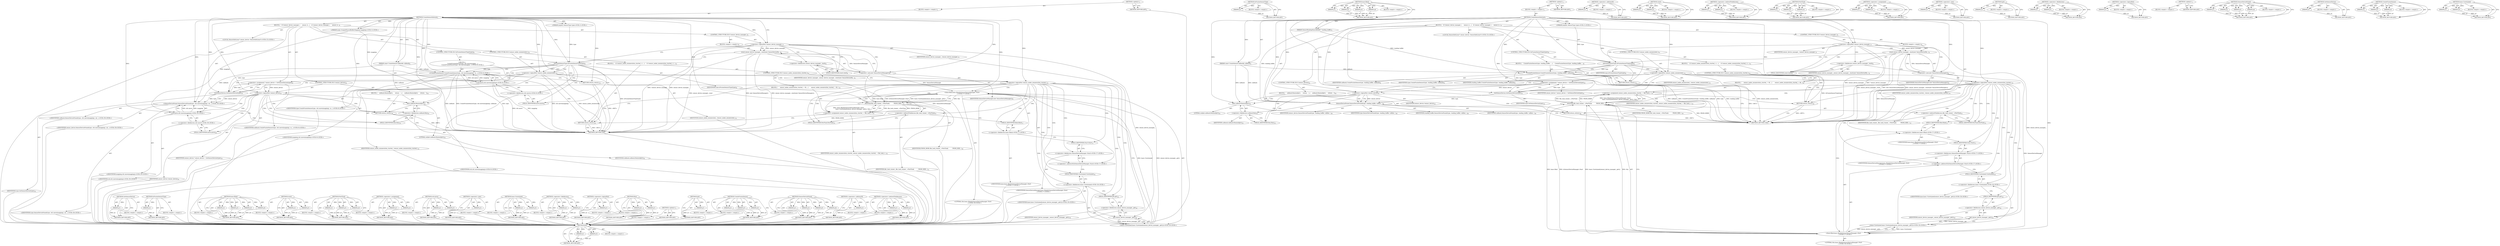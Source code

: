 digraph "base.Unretained" {
vulnerable_191 [label=<(METHOD,GetSensorDevice)>];
vulnerable_192 [label=<(PARAM,p1)>];
vulnerable_193 [label=<(BLOCK,&lt;empty&gt;,&lt;empty&gt;)>];
vulnerable_194 [label=<(METHOD_RETURN,ANY)>];
vulnerable_140 [label=<(METHOD,IsFusionSensorType)>];
vulnerable_141 [label=<(PARAM,p1)>];
vulnerable_142 [label=<(BLOCK,&lt;empty&gt;,&lt;empty&gt;)>];
vulnerable_143 [label=<(METHOD_RETURN,ANY)>];
vulnerable_166 [label=<(METHOD,&lt;operator&gt;.indirectFieldAccess)>];
vulnerable_167 [label=<(PARAM,p1)>];
vulnerable_168 [label=<(PARAM,p2)>];
vulnerable_169 [label=<(BLOCK,&lt;empty&gt;,&lt;empty&gt;)>];
vulnerable_170 [label=<(METHOD_RETURN,ANY)>];
vulnerable_6 [label=<(METHOD,&lt;global&gt;)<SUB>1</SUB>>];
vulnerable_7 [label=<(BLOCK,&lt;empty&gt;,&lt;empty&gt;)<SUB>1</SUB>>];
vulnerable_8 [label=<(METHOD,CreateSensorInternal)<SUB>1</SUB>>];
vulnerable_9 [label="<(PARAM,mojom::SensorType type)<SUB>2</SUB>>"];
vulnerable_10 [label="<(PARAM,mojo::ScopedSharedBufferMapping mapping)<SUB>3</SUB>>"];
vulnerable_11 [label=<(PARAM,const CreateSensorCallback&amp; callback)<SUB>4</SUB>>];
vulnerable_12 [label=<(BLOCK,{
   if (!sensor_device_manager_)
     sensor_d...,{
   if (!sensor_device_manager_)
     sensor_d...)<SUB>4</SUB>>];
vulnerable_13 [label=<(CONTROL_STRUCTURE,IF,if (!sensor_device_manager_))<SUB>5</SUB>>];
vulnerable_14 [label=<(&lt;operator&gt;.logicalNot,!sensor_device_manager_)<SUB>5</SUB>>];
vulnerable_15 [label=<(IDENTIFIER,sensor_device_manager_,!sensor_device_manager_)<SUB>5</SUB>>];
vulnerable_16 [label=<(BLOCK,&lt;empty&gt;,&lt;empty&gt;)<SUB>6</SUB>>];
vulnerable_17 [label=<(reset,sensor_device_manager_.reset(new SensorDeviceMa...)<SUB>6</SUB>>];
vulnerable_18 [label=<(&lt;operator&gt;.fieldAccess,sensor_device_manager_.reset)<SUB>6</SUB>>];
vulnerable_19 [label=<(IDENTIFIER,sensor_device_manager_,sensor_device_manager_.reset(new SensorDeviceMa...)<SUB>6</SUB>>];
vulnerable_20 [label=<(FIELD_IDENTIFIER,reset,reset)<SUB>6</SUB>>];
vulnerable_21 [label=<(&lt;operator&gt;.new,new SensorDeviceManager())<SUB>6</SUB>>];
vulnerable_22 [label=<(IDENTIFIER,SensorDeviceManager,new SensorDeviceManager())<SUB>6</SUB>>];
vulnerable_23 [label=<(CONTROL_STRUCTURE,IF,if (IsFusionSensorType(type)))<SUB>8</SUB>>];
vulnerable_24 [label=<(IsFusionSensorType,IsFusionSensorType(type))<SUB>8</SUB>>];
vulnerable_25 [label=<(IDENTIFIER,type,IsFusionSensorType(type))<SUB>8</SUB>>];
vulnerable_26 [label="<(BLOCK,{
    CreateFusionSensor(type, std::move(mappin...,{
    CreateFusionSensor(type, std::move(mappin...)<SUB>8</SUB>>"];
vulnerable_27 [label="<(CreateFusionSensor,CreateFusionSensor(type, std::move(mapping), ca...)<SUB>9</SUB>>"];
vulnerable_28 [label="<(IDENTIFIER,type,CreateFusionSensor(type, std::move(mapping), ca...)<SUB>9</SUB>>"];
vulnerable_29 [label="<(std.move,std::move(mapping))<SUB>9</SUB>>"];
vulnerable_30 [label="<(&lt;operator&gt;.fieldAccess,std::move)<SUB>9</SUB>>"];
vulnerable_31 [label="<(IDENTIFIER,std,std::move(mapping))<SUB>9</SUB>>"];
vulnerable_32 [label=<(FIELD_IDENTIFIER,move,move)<SUB>9</SUB>>];
vulnerable_33 [label="<(IDENTIFIER,mapping,std::move(mapping))<SUB>9</SUB>>"];
vulnerable_34 [label="<(IDENTIFIER,callback,CreateFusionSensor(type, std::move(mapping), ca...)<SUB>9</SUB>>"];
vulnerable_35 [label=<(RETURN,return;,return;)<SUB>10</SUB>>];
vulnerable_36 [label=<(CONTROL_STRUCTURE,IF,if (!sensor_nodes_enumerated_))<SUB>13</SUB>>];
vulnerable_37 [label=<(&lt;operator&gt;.logicalNot,!sensor_nodes_enumerated_)<SUB>13</SUB>>];
vulnerable_38 [label=<(IDENTIFIER,sensor_nodes_enumerated_,!sensor_nodes_enumerated_)<SUB>13</SUB>>];
vulnerable_39 [label=<(BLOCK,{
    if (!sensor_nodes_enumeration_started_) {...,{
    if (!sensor_nodes_enumeration_started_) {...)<SUB>13</SUB>>];
vulnerable_40 [label=<(CONTROL_STRUCTURE,IF,if (!sensor_nodes_enumeration_started_))<SUB>14</SUB>>];
vulnerable_41 [label=<(&lt;operator&gt;.logicalNot,!sensor_nodes_enumeration_started_)<SUB>14</SUB>>];
vulnerable_42 [label=<(IDENTIFIER,sensor_nodes_enumeration_started_,!sensor_nodes_enumeration_started_)<SUB>14</SUB>>];
vulnerable_43 [label=<(BLOCK,{
      sensor_nodes_enumeration_started_ = fil...,{
      sensor_nodes_enumeration_started_ = fil...)<SUB>14</SUB>>];
vulnerable_44 [label=<(&lt;operator&gt;.assignment,sensor_nodes_enumeration_started_ = file_task_r...)<SUB>15</SUB>>];
vulnerable_45 [label=<(IDENTIFIER,sensor_nodes_enumeration_started_,sensor_nodes_enumeration_started_ = file_task_r...)<SUB>15</SUB>>];
vulnerable_46 [label=<(PostTask,file_task_runner_-&gt;PostTask(
          FROM_HER...)<SUB>15</SUB>>];
vulnerable_47 [label=<(&lt;operator&gt;.indirectFieldAccess,file_task_runner_-&gt;PostTask)<SUB>15</SUB>>];
vulnerable_48 [label=<(IDENTIFIER,file_task_runner_,file_task_runner_-&gt;PostTask(
          FROM_HER...)<SUB>15</SUB>>];
vulnerable_49 [label=<(FIELD_IDENTIFIER,PostTask,PostTask)<SUB>15</SUB>>];
vulnerable_50 [label=<(IDENTIFIER,FROM_HERE,file_task_runner_-&gt;PostTask(
          FROM_HER...)<SUB>16</SUB>>];
vulnerable_51 [label="<(base.Bind,base::Bind(&amp;SensorDeviceManager::Start,
       ...)<SUB>17</SUB>>"];
vulnerable_52 [label="<(&lt;operator&gt;.fieldAccess,base::Bind)<SUB>17</SUB>>"];
vulnerable_53 [label="<(IDENTIFIER,base,base::Bind(&amp;SensorDeviceManager::Start,
       ...)<SUB>17</SUB>>"];
vulnerable_54 [label=<(FIELD_IDENTIFIER,Bind,Bind)<SUB>17</SUB>>];
vulnerable_55 [label="<(&lt;operator&gt;.addressOf,&amp;SensorDeviceManager::Start)<SUB>17</SUB>>"];
vulnerable_56 [label="<(&lt;operator&gt;.fieldAccess,SensorDeviceManager::Start)<SUB>17</SUB>>"];
vulnerable_57 [label="<(IDENTIFIER,SensorDeviceManager,base::Bind(&amp;SensorDeviceManager::Start,
       ...)<SUB>17</SUB>>"];
vulnerable_58 [label=<(FIELD_IDENTIFIER,Start,Start)<SUB>17</SUB>>];
vulnerable_59 [label="<(base.Unretained,base::Unretained(sensor_device_manager_.get()))<SUB>18</SUB>>"];
vulnerable_60 [label="<(&lt;operator&gt;.fieldAccess,base::Unretained)<SUB>18</SUB>>"];
vulnerable_61 [label="<(IDENTIFIER,base,base::Unretained(sensor_device_manager_.get()))<SUB>18</SUB>>"];
vulnerable_62 [label=<(FIELD_IDENTIFIER,Unretained,Unretained)<SUB>18</SUB>>];
vulnerable_63 [label=<(get,sensor_device_manager_.get())<SUB>18</SUB>>];
vulnerable_64 [label=<(&lt;operator&gt;.fieldAccess,sensor_device_manager_.get)<SUB>18</SUB>>];
vulnerable_65 [label=<(IDENTIFIER,sensor_device_manager_,sensor_device_manager_.get())<SUB>18</SUB>>];
vulnerable_66 [label=<(FIELD_IDENTIFIER,get,get)<SUB>18</SUB>>];
vulnerable_67 [label="<(LITERAL,this,base::Bind(&amp;SensorDeviceManager::Start,
       ...)<SUB>18</SUB>>"];
vulnerable_68 [label=<(RETURN,return;,return;)<SUB>20</SUB>>];
vulnerable_69 [label="<(LOCAL,SensorInfoLinux* sensor_device: SensorInfoLinux*)<SUB>23</SUB>>"];
vulnerable_70 [label=<(&lt;operator&gt;.assignment,* sensor_device = GetSensorDevice(type))<SUB>23</SUB>>];
vulnerable_71 [label=<(IDENTIFIER,sensor_device,* sensor_device = GetSensorDevice(type))<SUB>23</SUB>>];
vulnerable_72 [label=<(GetSensorDevice,GetSensorDevice(type))<SUB>23</SUB>>];
vulnerable_73 [label=<(IDENTIFIER,type,GetSensorDevice(type))<SUB>23</SUB>>];
vulnerable_74 [label=<(CONTROL_STRUCTURE,IF,if (!sensor_device))<SUB>24</SUB>>];
vulnerable_75 [label=<(&lt;operator&gt;.logicalNot,!sensor_device)<SUB>24</SUB>>];
vulnerable_76 [label=<(IDENTIFIER,sensor_device,!sensor_device)<SUB>24</SUB>>];
vulnerable_77 [label=<(BLOCK,{
    callback.Run(nullptr);
     return;
   },{
    callback.Run(nullptr);
     return;
   })<SUB>24</SUB>>];
vulnerable_78 [label=<(Run,callback.Run(nullptr))<SUB>25</SUB>>];
vulnerable_79 [label=<(&lt;operator&gt;.fieldAccess,callback.Run)<SUB>25</SUB>>];
vulnerable_80 [label=<(IDENTIFIER,callback,callback.Run(nullptr))<SUB>25</SUB>>];
vulnerable_81 [label=<(FIELD_IDENTIFIER,Run,Run)<SUB>25</SUB>>];
vulnerable_82 [label=<(LITERAL,nullptr,callback.Run(nullptr))<SUB>25</SUB>>];
vulnerable_83 [label=<(RETURN,return;,return;)<SUB>26</SUB>>];
vulnerable_84 [label="<(SensorDeviceFound,SensorDeviceFound(type, std::move(mapping), cal...)<SUB>29</SUB>>"];
vulnerable_85 [label="<(IDENTIFIER,type,SensorDeviceFound(type, std::move(mapping), cal...)<SUB>29</SUB>>"];
vulnerable_86 [label="<(std.move,std::move(mapping))<SUB>29</SUB>>"];
vulnerable_87 [label="<(&lt;operator&gt;.fieldAccess,std::move)<SUB>29</SUB>>"];
vulnerable_88 [label="<(IDENTIFIER,std,std::move(mapping))<SUB>29</SUB>>"];
vulnerable_89 [label=<(FIELD_IDENTIFIER,move,move)<SUB>29</SUB>>];
vulnerable_90 [label="<(IDENTIFIER,mapping,std::move(mapping))<SUB>29</SUB>>"];
vulnerable_91 [label="<(IDENTIFIER,callback,SensorDeviceFound(type, std::move(mapping), cal...)<SUB>29</SUB>>"];
vulnerable_92 [label="<(IDENTIFIER,sensor_device,SensorDeviceFound(type, std::move(mapping), cal...)<SUB>29</SUB>>"];
vulnerable_93 [label=<(METHOD_RETURN,void)<SUB>1</SUB>>];
vulnerable_95 [label=<(METHOD_RETURN,ANY)<SUB>1</SUB>>];
vulnerable_171 [label=<(METHOD,base.Bind)>];
vulnerable_172 [label=<(PARAM,p1)>];
vulnerable_173 [label=<(PARAM,p2)>];
vulnerable_174 [label=<(PARAM,p3)>];
vulnerable_175 [label=<(PARAM,p4)>];
vulnerable_176 [label=<(BLOCK,&lt;empty&gt;,&lt;empty&gt;)>];
vulnerable_177 [label=<(METHOD_RETURN,ANY)>];
vulnerable_126 [label=<(METHOD,reset)>];
vulnerable_127 [label=<(PARAM,p1)>];
vulnerable_128 [label=<(PARAM,p2)>];
vulnerable_129 [label=<(BLOCK,&lt;empty&gt;,&lt;empty&gt;)>];
vulnerable_130 [label=<(METHOD_RETURN,ANY)>];
vulnerable_160 [label=<(METHOD,PostTask)>];
vulnerable_161 [label=<(PARAM,p1)>];
vulnerable_162 [label=<(PARAM,p2)>];
vulnerable_163 [label=<(PARAM,p3)>];
vulnerable_164 [label=<(BLOCK,&lt;empty&gt;,&lt;empty&gt;)>];
vulnerable_165 [label=<(METHOD_RETURN,ANY)>];
vulnerable_155 [label=<(METHOD,&lt;operator&gt;.assignment)>];
vulnerable_156 [label=<(PARAM,p1)>];
vulnerable_157 [label=<(PARAM,p2)>];
vulnerable_158 [label=<(BLOCK,&lt;empty&gt;,&lt;empty&gt;)>];
vulnerable_159 [label=<(METHOD_RETURN,ANY)>];
vulnerable_150 [label=<(METHOD,std.move)>];
vulnerable_151 [label=<(PARAM,p1)>];
vulnerable_152 [label=<(PARAM,p2)>];
vulnerable_153 [label=<(BLOCK,&lt;empty&gt;,&lt;empty&gt;)>];
vulnerable_154 [label=<(METHOD_RETURN,ANY)>];
vulnerable_136 [label=<(METHOD,&lt;operator&gt;.new)>];
vulnerable_137 [label=<(PARAM,p1)>];
vulnerable_138 [label=<(BLOCK,&lt;empty&gt;,&lt;empty&gt;)>];
vulnerable_139 [label=<(METHOD_RETURN,ANY)>];
vulnerable_182 [label=<(METHOD,base.Unretained)>];
vulnerable_183 [label=<(PARAM,p1)>];
vulnerable_184 [label=<(PARAM,p2)>];
vulnerable_185 [label=<(BLOCK,&lt;empty&gt;,&lt;empty&gt;)>];
vulnerable_186 [label=<(METHOD_RETURN,ANY)>];
vulnerable_131 [label=<(METHOD,&lt;operator&gt;.fieldAccess)>];
vulnerable_132 [label=<(PARAM,p1)>];
vulnerable_133 [label=<(PARAM,p2)>];
vulnerable_134 [label=<(BLOCK,&lt;empty&gt;,&lt;empty&gt;)>];
vulnerable_135 [label=<(METHOD_RETURN,ANY)>];
vulnerable_122 [label=<(METHOD,&lt;operator&gt;.logicalNot)>];
vulnerable_123 [label=<(PARAM,p1)>];
vulnerable_124 [label=<(BLOCK,&lt;empty&gt;,&lt;empty&gt;)>];
vulnerable_125 [label=<(METHOD_RETURN,ANY)>];
vulnerable_116 [label=<(METHOD,&lt;global&gt;)<SUB>1</SUB>>];
vulnerable_117 [label=<(BLOCK,&lt;empty&gt;,&lt;empty&gt;)>];
vulnerable_118 [label=<(METHOD_RETURN,ANY)>];
vulnerable_195 [label=<(METHOD,Run)>];
vulnerable_196 [label=<(PARAM,p1)>];
vulnerable_197 [label=<(PARAM,p2)>];
vulnerable_198 [label=<(BLOCK,&lt;empty&gt;,&lt;empty&gt;)>];
vulnerable_199 [label=<(METHOD_RETURN,ANY)>];
vulnerable_187 [label=<(METHOD,get)>];
vulnerable_188 [label=<(PARAM,p1)>];
vulnerable_189 [label=<(BLOCK,&lt;empty&gt;,&lt;empty&gt;)>];
vulnerable_190 [label=<(METHOD_RETURN,ANY)>];
vulnerable_144 [label=<(METHOD,CreateFusionSensor)>];
vulnerable_145 [label=<(PARAM,p1)>];
vulnerable_146 [label=<(PARAM,p2)>];
vulnerable_147 [label=<(PARAM,p3)>];
vulnerable_148 [label=<(BLOCK,&lt;empty&gt;,&lt;empty&gt;)>];
vulnerable_149 [label=<(METHOD_RETURN,ANY)>];
vulnerable_200 [label=<(METHOD,SensorDeviceFound)>];
vulnerable_201 [label=<(PARAM,p1)>];
vulnerable_202 [label=<(PARAM,p2)>];
vulnerable_203 [label=<(PARAM,p3)>];
vulnerable_204 [label=<(PARAM,p4)>];
vulnerable_205 [label=<(BLOCK,&lt;empty&gt;,&lt;empty&gt;)>];
vulnerable_206 [label=<(METHOD_RETURN,ANY)>];
vulnerable_178 [label=<(METHOD,&lt;operator&gt;.addressOf)>];
vulnerable_179 [label=<(PARAM,p1)>];
vulnerable_180 [label=<(BLOCK,&lt;empty&gt;,&lt;empty&gt;)>];
vulnerable_181 [label=<(METHOD_RETURN,ANY)>];
fixed_182 [label=<(METHOD,Run)>];
fixed_183 [label=<(PARAM,p1)>];
fixed_184 [label=<(PARAM,p2)>];
fixed_185 [label=<(BLOCK,&lt;empty&gt;,&lt;empty&gt;)>];
fixed_186 [label=<(METHOD_RETURN,ANY)>];
fixed_132 [label=<(METHOD,IsFusionSensorType)>];
fixed_133 [label=<(PARAM,p1)>];
fixed_134 [label=<(BLOCK,&lt;empty&gt;,&lt;empty&gt;)>];
fixed_135 [label=<(METHOD_RETURN,ANY)>];
fixed_158 [label=<(METHOD,base.Bind)>];
fixed_159 [label=<(PARAM,p1)>];
fixed_160 [label=<(PARAM,p2)>];
fixed_161 [label=<(PARAM,p3)>];
fixed_162 [label=<(PARAM,p4)>];
fixed_163 [label=<(BLOCK,&lt;empty&gt;,&lt;empty&gt;)>];
fixed_164 [label=<(METHOD_RETURN,ANY)>];
fixed_6 [label=<(METHOD,&lt;global&gt;)<SUB>1</SUB>>];
fixed_7 [label=<(BLOCK,&lt;empty&gt;,&lt;empty&gt;)<SUB>1</SUB>>];
fixed_8 [label=<(METHOD,CreateSensorInternal)<SUB>1</SUB>>];
fixed_9 [label="<(PARAM,mojom::SensorType type)<SUB>2</SUB>>"];
fixed_10 [label=<(PARAM,SensorReadingSharedBuffer* reading_buffer)<SUB>3</SUB>>];
fixed_11 [label=<(PARAM,const CreateSensorCallback&amp; callback)<SUB>4</SUB>>];
fixed_12 [label=<(BLOCK,{
   if (!sensor_device_manager_)
     sensor_d...,{
   if (!sensor_device_manager_)
     sensor_d...)<SUB>4</SUB>>];
fixed_13 [label=<(CONTROL_STRUCTURE,IF,if (!sensor_device_manager_))<SUB>5</SUB>>];
fixed_14 [label=<(&lt;operator&gt;.logicalNot,!sensor_device_manager_)<SUB>5</SUB>>];
fixed_15 [label=<(IDENTIFIER,sensor_device_manager_,!sensor_device_manager_)<SUB>5</SUB>>];
fixed_16 [label=<(BLOCK,&lt;empty&gt;,&lt;empty&gt;)<SUB>6</SUB>>];
fixed_17 [label=<(reset,sensor_device_manager_.reset(new SensorDeviceMa...)<SUB>6</SUB>>];
fixed_18 [label=<(&lt;operator&gt;.fieldAccess,sensor_device_manager_.reset)<SUB>6</SUB>>];
fixed_19 [label=<(IDENTIFIER,sensor_device_manager_,sensor_device_manager_.reset(new SensorDeviceMa...)<SUB>6</SUB>>];
fixed_20 [label=<(FIELD_IDENTIFIER,reset,reset)<SUB>6</SUB>>];
fixed_21 [label=<(&lt;operator&gt;.new,new SensorDeviceManager())<SUB>6</SUB>>];
fixed_22 [label=<(IDENTIFIER,SensorDeviceManager,new SensorDeviceManager())<SUB>6</SUB>>];
fixed_23 [label=<(CONTROL_STRUCTURE,IF,if (IsFusionSensorType(type)))<SUB>8</SUB>>];
fixed_24 [label=<(IsFusionSensorType,IsFusionSensorType(type))<SUB>8</SUB>>];
fixed_25 [label=<(IDENTIFIER,type,IsFusionSensorType(type))<SUB>8</SUB>>];
fixed_26 [label=<(BLOCK,{
    CreateFusionSensor(type, reading_buffer, ...,{
    CreateFusionSensor(type, reading_buffer, ...)<SUB>8</SUB>>];
fixed_27 [label=<(CreateFusionSensor,CreateFusionSensor(type, reading_buffer, callback))<SUB>9</SUB>>];
fixed_28 [label=<(IDENTIFIER,type,CreateFusionSensor(type, reading_buffer, callback))<SUB>9</SUB>>];
fixed_29 [label=<(IDENTIFIER,reading_buffer,CreateFusionSensor(type, reading_buffer, callback))<SUB>9</SUB>>];
fixed_30 [label=<(IDENTIFIER,callback,CreateFusionSensor(type, reading_buffer, callback))<SUB>9</SUB>>];
fixed_31 [label=<(RETURN,return;,return;)<SUB>10</SUB>>];
fixed_32 [label=<(CONTROL_STRUCTURE,IF,if (!sensor_nodes_enumerated_))<SUB>13</SUB>>];
fixed_33 [label=<(&lt;operator&gt;.logicalNot,!sensor_nodes_enumerated_)<SUB>13</SUB>>];
fixed_34 [label=<(IDENTIFIER,sensor_nodes_enumerated_,!sensor_nodes_enumerated_)<SUB>13</SUB>>];
fixed_35 [label=<(BLOCK,{
    if (!sensor_nodes_enumeration_started_) {...,{
    if (!sensor_nodes_enumeration_started_) {...)<SUB>13</SUB>>];
fixed_36 [label=<(CONTROL_STRUCTURE,IF,if (!sensor_nodes_enumeration_started_))<SUB>14</SUB>>];
fixed_37 [label=<(&lt;operator&gt;.logicalNot,!sensor_nodes_enumeration_started_)<SUB>14</SUB>>];
fixed_38 [label=<(IDENTIFIER,sensor_nodes_enumeration_started_,!sensor_nodes_enumeration_started_)<SUB>14</SUB>>];
fixed_39 [label=<(BLOCK,{
      sensor_nodes_enumeration_started_ = fil...,{
      sensor_nodes_enumeration_started_ = fil...)<SUB>14</SUB>>];
fixed_40 [label=<(&lt;operator&gt;.assignment,sensor_nodes_enumeration_started_ = file_task_r...)<SUB>15</SUB>>];
fixed_41 [label=<(IDENTIFIER,sensor_nodes_enumeration_started_,sensor_nodes_enumeration_started_ = file_task_r...)<SUB>15</SUB>>];
fixed_42 [label=<(PostTask,file_task_runner_-&gt;PostTask(
          FROM_HER...)<SUB>15</SUB>>];
fixed_43 [label=<(&lt;operator&gt;.indirectFieldAccess,file_task_runner_-&gt;PostTask)<SUB>15</SUB>>];
fixed_44 [label=<(IDENTIFIER,file_task_runner_,file_task_runner_-&gt;PostTask(
          FROM_HER...)<SUB>15</SUB>>];
fixed_45 [label=<(FIELD_IDENTIFIER,PostTask,PostTask)<SUB>15</SUB>>];
fixed_46 [label=<(IDENTIFIER,FROM_HERE,file_task_runner_-&gt;PostTask(
          FROM_HER...)<SUB>16</SUB>>];
fixed_47 [label="<(base.Bind,base::Bind(&amp;SensorDeviceManager::Start,
       ...)<SUB>17</SUB>>"];
fixed_48 [label="<(&lt;operator&gt;.fieldAccess,base::Bind)<SUB>17</SUB>>"];
fixed_49 [label="<(IDENTIFIER,base,base::Bind(&amp;SensorDeviceManager::Start,
       ...)<SUB>17</SUB>>"];
fixed_50 [label=<(FIELD_IDENTIFIER,Bind,Bind)<SUB>17</SUB>>];
fixed_51 [label="<(&lt;operator&gt;.addressOf,&amp;SensorDeviceManager::Start)<SUB>17</SUB>>"];
fixed_52 [label="<(&lt;operator&gt;.fieldAccess,SensorDeviceManager::Start)<SUB>17</SUB>>"];
fixed_53 [label="<(IDENTIFIER,SensorDeviceManager,base::Bind(&amp;SensorDeviceManager::Start,
       ...)<SUB>17</SUB>>"];
fixed_54 [label=<(FIELD_IDENTIFIER,Start,Start)<SUB>17</SUB>>];
fixed_55 [label="<(base.Unretained,base::Unretained(sensor_device_manager_.get()))<SUB>18</SUB>>"];
fixed_56 [label="<(&lt;operator&gt;.fieldAccess,base::Unretained)<SUB>18</SUB>>"];
fixed_57 [label="<(IDENTIFIER,base,base::Unretained(sensor_device_manager_.get()))<SUB>18</SUB>>"];
fixed_58 [label=<(FIELD_IDENTIFIER,Unretained,Unretained)<SUB>18</SUB>>];
fixed_59 [label=<(get,sensor_device_manager_.get())<SUB>18</SUB>>];
fixed_60 [label=<(&lt;operator&gt;.fieldAccess,sensor_device_manager_.get)<SUB>18</SUB>>];
fixed_61 [label=<(IDENTIFIER,sensor_device_manager_,sensor_device_manager_.get())<SUB>18</SUB>>];
fixed_62 [label=<(FIELD_IDENTIFIER,get,get)<SUB>18</SUB>>];
fixed_63 [label="<(LITERAL,this,base::Bind(&amp;SensorDeviceManager::Start,
       ...)<SUB>18</SUB>>"];
fixed_64 [label=<(RETURN,return;,return;)<SUB>20</SUB>>];
fixed_65 [label="<(LOCAL,SensorInfoLinux* sensor_device: SensorInfoLinux*)<SUB>23</SUB>>"];
fixed_66 [label=<(&lt;operator&gt;.assignment,* sensor_device = GetSensorDevice(type))<SUB>23</SUB>>];
fixed_67 [label=<(IDENTIFIER,sensor_device,* sensor_device = GetSensorDevice(type))<SUB>23</SUB>>];
fixed_68 [label=<(GetSensorDevice,GetSensorDevice(type))<SUB>23</SUB>>];
fixed_69 [label=<(IDENTIFIER,type,GetSensorDevice(type))<SUB>23</SUB>>];
fixed_70 [label=<(CONTROL_STRUCTURE,IF,if (!sensor_device))<SUB>24</SUB>>];
fixed_71 [label=<(&lt;operator&gt;.logicalNot,!sensor_device)<SUB>24</SUB>>];
fixed_72 [label=<(IDENTIFIER,sensor_device,!sensor_device)<SUB>24</SUB>>];
fixed_73 [label=<(BLOCK,{
    callback.Run(nullptr);
     return;
   },{
    callback.Run(nullptr);
     return;
   })<SUB>24</SUB>>];
fixed_74 [label=<(Run,callback.Run(nullptr))<SUB>25</SUB>>];
fixed_75 [label=<(&lt;operator&gt;.fieldAccess,callback.Run)<SUB>25</SUB>>];
fixed_76 [label=<(IDENTIFIER,callback,callback.Run(nullptr))<SUB>25</SUB>>];
fixed_77 [label=<(FIELD_IDENTIFIER,Run,Run)<SUB>25</SUB>>];
fixed_78 [label=<(LITERAL,nullptr,callback.Run(nullptr))<SUB>25</SUB>>];
fixed_79 [label=<(RETURN,return;,return;)<SUB>26</SUB>>];
fixed_80 [label=<(SensorDeviceFound,SensorDeviceFound(type, reading_buffer, callbac...)<SUB>29</SUB>>];
fixed_81 [label=<(IDENTIFIER,type,SensorDeviceFound(type, reading_buffer, callbac...)<SUB>29</SUB>>];
fixed_82 [label=<(IDENTIFIER,reading_buffer,SensorDeviceFound(type, reading_buffer, callbac...)<SUB>29</SUB>>];
fixed_83 [label=<(IDENTIFIER,callback,SensorDeviceFound(type, reading_buffer, callbac...)<SUB>29</SUB>>];
fixed_84 [label=<(IDENTIFIER,sensor_device,SensorDeviceFound(type, reading_buffer, callbac...)<SUB>29</SUB>>];
fixed_85 [label=<(METHOD_RETURN,void)<SUB>1</SUB>>];
fixed_87 [label=<(METHOD_RETURN,ANY)<SUB>1</SUB>>];
fixed_165 [label=<(METHOD,&lt;operator&gt;.addressOf)>];
fixed_166 [label=<(PARAM,p1)>];
fixed_167 [label=<(BLOCK,&lt;empty&gt;,&lt;empty&gt;)>];
fixed_168 [label=<(METHOD_RETURN,ANY)>];
fixed_118 [label=<(METHOD,reset)>];
fixed_119 [label=<(PARAM,p1)>];
fixed_120 [label=<(PARAM,p2)>];
fixed_121 [label=<(BLOCK,&lt;empty&gt;,&lt;empty&gt;)>];
fixed_122 [label=<(METHOD_RETURN,ANY)>];
fixed_153 [label=<(METHOD,&lt;operator&gt;.indirectFieldAccess)>];
fixed_154 [label=<(PARAM,p1)>];
fixed_155 [label=<(PARAM,p2)>];
fixed_156 [label=<(BLOCK,&lt;empty&gt;,&lt;empty&gt;)>];
fixed_157 [label=<(METHOD_RETURN,ANY)>];
fixed_147 [label=<(METHOD,PostTask)>];
fixed_148 [label=<(PARAM,p1)>];
fixed_149 [label=<(PARAM,p2)>];
fixed_150 [label=<(PARAM,p3)>];
fixed_151 [label=<(BLOCK,&lt;empty&gt;,&lt;empty&gt;)>];
fixed_152 [label=<(METHOD_RETURN,ANY)>];
fixed_142 [label=<(METHOD,&lt;operator&gt;.assignment)>];
fixed_143 [label=<(PARAM,p1)>];
fixed_144 [label=<(PARAM,p2)>];
fixed_145 [label=<(BLOCK,&lt;empty&gt;,&lt;empty&gt;)>];
fixed_146 [label=<(METHOD_RETURN,ANY)>];
fixed_128 [label=<(METHOD,&lt;operator&gt;.new)>];
fixed_129 [label=<(PARAM,p1)>];
fixed_130 [label=<(BLOCK,&lt;empty&gt;,&lt;empty&gt;)>];
fixed_131 [label=<(METHOD_RETURN,ANY)>];
fixed_174 [label=<(METHOD,get)>];
fixed_175 [label=<(PARAM,p1)>];
fixed_176 [label=<(BLOCK,&lt;empty&gt;,&lt;empty&gt;)>];
fixed_177 [label=<(METHOD_RETURN,ANY)>];
fixed_123 [label=<(METHOD,&lt;operator&gt;.fieldAccess)>];
fixed_124 [label=<(PARAM,p1)>];
fixed_125 [label=<(PARAM,p2)>];
fixed_126 [label=<(BLOCK,&lt;empty&gt;,&lt;empty&gt;)>];
fixed_127 [label=<(METHOD_RETURN,ANY)>];
fixed_114 [label=<(METHOD,&lt;operator&gt;.logicalNot)>];
fixed_115 [label=<(PARAM,p1)>];
fixed_116 [label=<(BLOCK,&lt;empty&gt;,&lt;empty&gt;)>];
fixed_117 [label=<(METHOD_RETURN,ANY)>];
fixed_108 [label=<(METHOD,&lt;global&gt;)<SUB>1</SUB>>];
fixed_109 [label=<(BLOCK,&lt;empty&gt;,&lt;empty&gt;)>];
fixed_110 [label=<(METHOD_RETURN,ANY)>];
fixed_187 [label=<(METHOD,SensorDeviceFound)>];
fixed_188 [label=<(PARAM,p1)>];
fixed_189 [label=<(PARAM,p2)>];
fixed_190 [label=<(PARAM,p3)>];
fixed_191 [label=<(PARAM,p4)>];
fixed_192 [label=<(BLOCK,&lt;empty&gt;,&lt;empty&gt;)>];
fixed_193 [label=<(METHOD_RETURN,ANY)>];
fixed_178 [label=<(METHOD,GetSensorDevice)>];
fixed_179 [label=<(PARAM,p1)>];
fixed_180 [label=<(BLOCK,&lt;empty&gt;,&lt;empty&gt;)>];
fixed_181 [label=<(METHOD_RETURN,ANY)>];
fixed_136 [label=<(METHOD,CreateFusionSensor)>];
fixed_137 [label=<(PARAM,p1)>];
fixed_138 [label=<(PARAM,p2)>];
fixed_139 [label=<(PARAM,p3)>];
fixed_140 [label=<(BLOCK,&lt;empty&gt;,&lt;empty&gt;)>];
fixed_141 [label=<(METHOD_RETURN,ANY)>];
fixed_169 [label=<(METHOD,base.Unretained)>];
fixed_170 [label=<(PARAM,p1)>];
fixed_171 [label=<(PARAM,p2)>];
fixed_172 [label=<(BLOCK,&lt;empty&gt;,&lt;empty&gt;)>];
fixed_173 [label=<(METHOD_RETURN,ANY)>];
vulnerable_191 -> vulnerable_192  [key=0, label="AST: "];
vulnerable_191 -> vulnerable_192  [key=1, label="DDG: "];
vulnerable_191 -> vulnerable_193  [key=0, label="AST: "];
vulnerable_191 -> vulnerable_194  [key=0, label="AST: "];
vulnerable_191 -> vulnerable_194  [key=1, label="CFG: "];
vulnerable_192 -> vulnerable_194  [key=0, label="DDG: p1"];
vulnerable_193 -> fixed_182  [key=0];
vulnerable_194 -> fixed_182  [key=0];
vulnerable_140 -> vulnerable_141  [key=0, label="AST: "];
vulnerable_140 -> vulnerable_141  [key=1, label="DDG: "];
vulnerable_140 -> vulnerable_142  [key=0, label="AST: "];
vulnerable_140 -> vulnerable_143  [key=0, label="AST: "];
vulnerable_140 -> vulnerable_143  [key=1, label="CFG: "];
vulnerable_141 -> vulnerable_143  [key=0, label="DDG: p1"];
vulnerable_142 -> fixed_182  [key=0];
vulnerable_143 -> fixed_182  [key=0];
vulnerable_166 -> vulnerable_167  [key=0, label="AST: "];
vulnerable_166 -> vulnerable_167  [key=1, label="DDG: "];
vulnerable_166 -> vulnerable_169  [key=0, label="AST: "];
vulnerable_166 -> vulnerable_168  [key=0, label="AST: "];
vulnerable_166 -> vulnerable_168  [key=1, label="DDG: "];
vulnerable_166 -> vulnerable_170  [key=0, label="AST: "];
vulnerable_166 -> vulnerable_170  [key=1, label="CFG: "];
vulnerable_167 -> vulnerable_170  [key=0, label="DDG: p1"];
vulnerable_168 -> vulnerable_170  [key=0, label="DDG: p2"];
vulnerable_169 -> fixed_182  [key=0];
vulnerable_170 -> fixed_182  [key=0];
vulnerable_6 -> vulnerable_7  [key=0, label="AST: "];
vulnerable_6 -> vulnerable_95  [key=0, label="AST: "];
vulnerable_6 -> vulnerable_95  [key=1, label="CFG: "];
vulnerable_7 -> vulnerable_8  [key=0, label="AST: "];
vulnerable_8 -> vulnerable_9  [key=0, label="AST: "];
vulnerable_8 -> vulnerable_9  [key=1, label="DDG: "];
vulnerable_8 -> vulnerable_10  [key=0, label="AST: "];
vulnerable_8 -> vulnerable_10  [key=1, label="DDG: "];
vulnerable_8 -> vulnerable_11  [key=0, label="AST: "];
vulnerable_8 -> vulnerable_11  [key=1, label="DDG: "];
vulnerable_8 -> vulnerable_12  [key=0, label="AST: "];
vulnerable_8 -> vulnerable_93  [key=0, label="AST: "];
vulnerable_8 -> vulnerable_14  [key=0, label="CFG: "];
vulnerable_8 -> vulnerable_14  [key=1, label="DDG: "];
vulnerable_8 -> vulnerable_84  [key=0, label="DDG: "];
vulnerable_8 -> vulnerable_24  [key=0, label="DDG: "];
vulnerable_8 -> vulnerable_35  [key=0, label="DDG: "];
vulnerable_8 -> vulnerable_37  [key=0, label="DDG: "];
vulnerable_8 -> vulnerable_68  [key=0, label="DDG: "];
vulnerable_8 -> vulnerable_72  [key=0, label="DDG: "];
vulnerable_8 -> vulnerable_75  [key=0, label="DDG: "];
vulnerable_8 -> vulnerable_83  [key=0, label="DDG: "];
vulnerable_8 -> vulnerable_86  [key=0, label="DDG: "];
vulnerable_8 -> vulnerable_27  [key=0, label="DDG: "];
vulnerable_8 -> vulnerable_78  [key=0, label="DDG: "];
vulnerable_8 -> vulnerable_21  [key=0, label="DDG: "];
vulnerable_8 -> vulnerable_29  [key=0, label="DDG: "];
vulnerable_8 -> vulnerable_41  [key=0, label="DDG: "];
vulnerable_8 -> vulnerable_46  [key=0, label="DDG: "];
vulnerable_8 -> vulnerable_51  [key=0, label="DDG: "];
vulnerable_9 -> vulnerable_24  [key=0, label="DDG: type"];
vulnerable_10 -> vulnerable_86  [key=0, label="DDG: mapping"];
vulnerable_10 -> vulnerable_29  [key=0, label="DDG: mapping"];
vulnerable_11 -> vulnerable_84  [key=0, label="DDG: callback"];
vulnerable_11 -> vulnerable_27  [key=0, label="DDG: callback"];
vulnerable_11 -> vulnerable_78  [key=0, label="DDG: callback"];
vulnerable_12 -> vulnerable_13  [key=0, label="AST: "];
vulnerable_12 -> vulnerable_23  [key=0, label="AST: "];
vulnerable_12 -> vulnerable_36  [key=0, label="AST: "];
vulnerable_12 -> vulnerable_69  [key=0, label="AST: "];
vulnerable_12 -> vulnerable_70  [key=0, label="AST: "];
vulnerable_12 -> vulnerable_74  [key=0, label="AST: "];
vulnerable_12 -> vulnerable_84  [key=0, label="AST: "];
vulnerable_13 -> vulnerable_14  [key=0, label="AST: "];
vulnerable_13 -> vulnerable_16  [key=0, label="AST: "];
vulnerable_14 -> vulnerable_15  [key=0, label="AST: "];
vulnerable_14 -> vulnerable_20  [key=0, label="CFG: "];
vulnerable_14 -> vulnerable_20  [key=1, label="CDG: "];
vulnerable_14 -> vulnerable_24  [key=0, label="CFG: "];
vulnerable_14 -> vulnerable_93  [key=0, label="DDG: sensor_device_manager_"];
vulnerable_14 -> vulnerable_93  [key=1, label="DDG: !sensor_device_manager_"];
vulnerable_14 -> vulnerable_17  [key=0, label="DDG: sensor_device_manager_"];
vulnerable_14 -> vulnerable_17  [key=1, label="CDG: "];
vulnerable_14 -> vulnerable_63  [key=0, label="DDG: sensor_device_manager_"];
vulnerable_14 -> vulnerable_21  [key=0, label="CDG: "];
vulnerable_14 -> vulnerable_18  [key=0, label="CDG: "];
vulnerable_15 -> fixed_182  [key=0];
vulnerable_16 -> vulnerable_17  [key=0, label="AST: "];
vulnerable_17 -> vulnerable_18  [key=0, label="AST: "];
vulnerable_17 -> vulnerable_21  [key=0, label="AST: "];
vulnerable_17 -> vulnerable_24  [key=0, label="CFG: "];
vulnerable_17 -> vulnerable_93  [key=0, label="DDG: sensor_device_manager_.reset"];
vulnerable_17 -> vulnerable_93  [key=1, label="DDG: new SensorDeviceManager()"];
vulnerable_17 -> vulnerable_93  [key=2, label="DDG: sensor_device_manager_.reset(new SensorDeviceManager())"];
vulnerable_18 -> vulnerable_19  [key=0, label="AST: "];
vulnerable_18 -> vulnerable_20  [key=0, label="AST: "];
vulnerable_18 -> vulnerable_21  [key=0, label="CFG: "];
vulnerable_19 -> fixed_182  [key=0];
vulnerable_20 -> vulnerable_18  [key=0, label="CFG: "];
vulnerable_21 -> vulnerable_22  [key=0, label="AST: "];
vulnerable_21 -> vulnerable_17  [key=0, label="CFG: "];
vulnerable_21 -> vulnerable_17  [key=1, label="DDG: SensorDeviceManager"];
vulnerable_21 -> vulnerable_93  [key=0, label="DDG: SensorDeviceManager"];
vulnerable_21 -> vulnerable_51  [key=0, label="DDG: SensorDeviceManager"];
vulnerable_22 -> fixed_182  [key=0];
vulnerable_23 -> vulnerable_24  [key=0, label="AST: "];
vulnerable_23 -> vulnerable_26  [key=0, label="AST: "];
vulnerable_24 -> vulnerable_25  [key=0, label="AST: "];
vulnerable_24 -> vulnerable_32  [key=0, label="CFG: "];
vulnerable_24 -> vulnerable_32  [key=1, label="CDG: "];
vulnerable_24 -> vulnerable_37  [key=0, label="CFG: "];
vulnerable_24 -> vulnerable_37  [key=1, label="CDG: "];
vulnerable_24 -> vulnerable_93  [key=0, label="DDG: IsFusionSensorType(type)"];
vulnerable_24 -> vulnerable_72  [key=0, label="DDG: type"];
vulnerable_24 -> vulnerable_27  [key=0, label="DDG: type"];
vulnerable_24 -> vulnerable_27  [key=1, label="CDG: "];
vulnerable_24 -> vulnerable_30  [key=0, label="CDG: "];
vulnerable_24 -> vulnerable_29  [key=0, label="CDG: "];
vulnerable_24 -> vulnerable_35  [key=0, label="CDG: "];
vulnerable_25 -> fixed_182  [key=0];
vulnerable_26 -> vulnerable_27  [key=0, label="AST: "];
vulnerable_26 -> vulnerable_35  [key=0, label="AST: "];
vulnerable_27 -> vulnerable_28  [key=0, label="AST: "];
vulnerable_27 -> vulnerable_29  [key=0, label="AST: "];
vulnerable_27 -> vulnerable_34  [key=0, label="AST: "];
vulnerable_27 -> vulnerable_35  [key=0, label="CFG: "];
vulnerable_27 -> vulnerable_93  [key=0, label="DDG: type"];
vulnerable_27 -> vulnerable_93  [key=1, label="DDG: std::move(mapping)"];
vulnerable_27 -> vulnerable_93  [key=2, label="DDG: callback"];
vulnerable_27 -> vulnerable_93  [key=3, label="DDG: CreateFusionSensor(type, std::move(mapping), callback)"];
vulnerable_28 -> fixed_182  [key=0];
vulnerable_29 -> vulnerable_30  [key=0, label="AST: "];
vulnerable_29 -> vulnerable_33  [key=0, label="AST: "];
vulnerable_29 -> vulnerable_27  [key=0, label="CFG: "];
vulnerable_29 -> vulnerable_27  [key=1, label="DDG: std::move"];
vulnerable_29 -> vulnerable_27  [key=2, label="DDG: mapping"];
vulnerable_29 -> vulnerable_93  [key=0, label="DDG: std::move"];
vulnerable_29 -> vulnerable_93  [key=1, label="DDG: mapping"];
vulnerable_30 -> vulnerable_31  [key=0, label="AST: "];
vulnerable_30 -> vulnerable_32  [key=0, label="AST: "];
vulnerable_30 -> vulnerable_29  [key=0, label="CFG: "];
vulnerable_31 -> fixed_182  [key=0];
vulnerable_32 -> vulnerable_30  [key=0, label="CFG: "];
vulnerable_33 -> fixed_182  [key=0];
vulnerable_34 -> fixed_182  [key=0];
vulnerable_35 -> vulnerable_93  [key=0, label="CFG: "];
vulnerable_35 -> vulnerable_93  [key=1, label="DDG: &lt;RET&gt;"];
vulnerable_36 -> vulnerable_37  [key=0, label="AST: "];
vulnerable_36 -> vulnerable_39  [key=0, label="AST: "];
vulnerable_37 -> vulnerable_38  [key=0, label="AST: "];
vulnerable_37 -> vulnerable_41  [key=0, label="CFG: "];
vulnerable_37 -> vulnerable_41  [key=1, label="CDG: "];
vulnerable_37 -> vulnerable_72  [key=0, label="CFG: "];
vulnerable_37 -> vulnerable_72  [key=1, label="CDG: "];
vulnerable_37 -> vulnerable_93  [key=0, label="DDG: sensor_nodes_enumerated_"];
vulnerable_37 -> vulnerable_68  [key=0, label="CDG: "];
vulnerable_37 -> vulnerable_75  [key=0, label="CDG: "];
vulnerable_37 -> vulnerable_70  [key=0, label="CDG: "];
vulnerable_38 -> fixed_182  [key=0];
vulnerable_39 -> vulnerable_40  [key=0, label="AST: "];
vulnerable_39 -> vulnerable_68  [key=0, label="AST: "];
vulnerable_40 -> vulnerable_41  [key=0, label="AST: "];
vulnerable_40 -> vulnerable_43  [key=0, label="AST: "];
vulnerable_41 -> vulnerable_42  [key=0, label="AST: "];
vulnerable_41 -> vulnerable_68  [key=0, label="CFG: "];
vulnerable_41 -> vulnerable_49  [key=0, label="CFG: "];
vulnerable_41 -> vulnerable_49  [key=1, label="CDG: "];
vulnerable_41 -> vulnerable_47  [key=0, label="CDG: "];
vulnerable_41 -> vulnerable_60  [key=0, label="CDG: "];
vulnerable_41 -> vulnerable_64  [key=0, label="CDG: "];
vulnerable_41 -> vulnerable_51  [key=0, label="CDG: "];
vulnerable_41 -> vulnerable_66  [key=0, label="CDG: "];
vulnerable_41 -> vulnerable_52  [key=0, label="CDG: "];
vulnerable_41 -> vulnerable_46  [key=0, label="CDG: "];
vulnerable_41 -> vulnerable_56  [key=0, label="CDG: "];
vulnerable_41 -> vulnerable_59  [key=0, label="CDG: "];
vulnerable_41 -> vulnerable_44  [key=0, label="CDG: "];
vulnerable_41 -> vulnerable_54  [key=0, label="CDG: "];
vulnerable_41 -> vulnerable_58  [key=0, label="CDG: "];
vulnerable_41 -> vulnerable_63  [key=0, label="CDG: "];
vulnerable_41 -> vulnerable_55  [key=0, label="CDG: "];
vulnerable_41 -> vulnerable_62  [key=0, label="CDG: "];
vulnerable_42 -> fixed_182  [key=0];
vulnerable_43 -> vulnerable_44  [key=0, label="AST: "];
vulnerable_44 -> vulnerable_45  [key=0, label="AST: "];
vulnerable_44 -> vulnerable_46  [key=0, label="AST: "];
vulnerable_44 -> vulnerable_68  [key=0, label="CFG: "];
vulnerable_45 -> fixed_182  [key=0];
vulnerable_46 -> vulnerable_47  [key=0, label="AST: "];
vulnerable_46 -> vulnerable_50  [key=0, label="AST: "];
vulnerable_46 -> vulnerable_51  [key=0, label="AST: "];
vulnerable_46 -> vulnerable_44  [key=0, label="CFG: "];
vulnerable_46 -> vulnerable_44  [key=1, label="DDG: file_task_runner_-&gt;PostTask"];
vulnerable_46 -> vulnerable_44  [key=2, label="DDG: FROM_HERE"];
vulnerable_46 -> vulnerable_44  [key=3, label="DDG: base::Bind(&amp;SensorDeviceManager::Start,
                     base::Unretained(sensor_device_manager_.get()), this)"];
vulnerable_46 -> vulnerable_93  [key=0, label="DDG: FROM_HERE"];
vulnerable_47 -> vulnerable_48  [key=0, label="AST: "];
vulnerable_47 -> vulnerable_49  [key=0, label="AST: "];
vulnerable_47 -> vulnerable_54  [key=0, label="CFG: "];
vulnerable_48 -> fixed_182  [key=0];
vulnerable_49 -> vulnerable_47  [key=0, label="CFG: "];
vulnerable_50 -> fixed_182  [key=0];
vulnerable_51 -> vulnerable_52  [key=0, label="AST: "];
vulnerable_51 -> vulnerable_55  [key=0, label="AST: "];
vulnerable_51 -> vulnerable_59  [key=0, label="AST: "];
vulnerable_51 -> vulnerable_67  [key=0, label="AST: "];
vulnerable_51 -> vulnerable_46  [key=0, label="CFG: "];
vulnerable_51 -> vulnerable_46  [key=1, label="DDG: base::Bind"];
vulnerable_51 -> vulnerable_46  [key=2, label="DDG: &amp;SensorDeviceManager::Start"];
vulnerable_51 -> vulnerable_46  [key=3, label="DDG: base::Unretained(sensor_device_manager_.get())"];
vulnerable_51 -> vulnerable_46  [key=4, label="DDG: this"];
vulnerable_52 -> vulnerable_53  [key=0, label="AST: "];
vulnerable_52 -> vulnerable_54  [key=0, label="AST: "];
vulnerable_52 -> vulnerable_58  [key=0, label="CFG: "];
vulnerable_53 -> fixed_182  [key=0];
vulnerable_54 -> vulnerable_52  [key=0, label="CFG: "];
vulnerable_55 -> vulnerable_56  [key=0, label="AST: "];
vulnerable_55 -> vulnerable_62  [key=0, label="CFG: "];
vulnerable_56 -> vulnerable_57  [key=0, label="AST: "];
vulnerable_56 -> vulnerable_58  [key=0, label="AST: "];
vulnerable_56 -> vulnerable_55  [key=0, label="CFG: "];
vulnerable_57 -> fixed_182  [key=0];
vulnerable_58 -> vulnerable_56  [key=0, label="CFG: "];
vulnerable_59 -> vulnerable_60  [key=0, label="AST: "];
vulnerable_59 -> vulnerable_63  [key=0, label="AST: "];
vulnerable_59 -> vulnerable_51  [key=0, label="CFG: "];
vulnerable_59 -> vulnerable_51  [key=1, label="DDG: base::Unretained"];
vulnerable_59 -> vulnerable_51  [key=2, label="DDG: sensor_device_manager_.get()"];
vulnerable_60 -> vulnerable_61  [key=0, label="AST: "];
vulnerable_60 -> vulnerable_62  [key=0, label="AST: "];
vulnerable_60 -> vulnerable_66  [key=0, label="CFG: "];
vulnerable_61 -> fixed_182  [key=0];
vulnerable_62 -> vulnerable_60  [key=0, label="CFG: "];
vulnerable_63 -> vulnerable_64  [key=0, label="AST: "];
vulnerable_63 -> vulnerable_59  [key=0, label="CFG: "];
vulnerable_63 -> vulnerable_59  [key=1, label="DDG: sensor_device_manager_.get"];
vulnerable_64 -> vulnerable_65  [key=0, label="AST: "];
vulnerable_64 -> vulnerable_66  [key=0, label="AST: "];
vulnerable_64 -> vulnerable_63  [key=0, label="CFG: "];
vulnerable_65 -> fixed_182  [key=0];
vulnerable_66 -> vulnerable_64  [key=0, label="CFG: "];
vulnerable_67 -> fixed_182  [key=0];
vulnerable_68 -> vulnerable_93  [key=0, label="CFG: "];
vulnerable_68 -> vulnerable_93  [key=1, label="DDG: &lt;RET&gt;"];
vulnerable_69 -> fixed_182  [key=0];
vulnerable_70 -> vulnerable_71  [key=0, label="AST: "];
vulnerable_70 -> vulnerable_72  [key=0, label="AST: "];
vulnerable_70 -> vulnerable_75  [key=0, label="CFG: "];
vulnerable_70 -> vulnerable_75  [key=1, label="DDG: sensor_device"];
vulnerable_71 -> fixed_182  [key=0];
vulnerable_72 -> vulnerable_73  [key=0, label="AST: "];
vulnerable_72 -> vulnerable_70  [key=0, label="CFG: "];
vulnerable_72 -> vulnerable_70  [key=1, label="DDG: type"];
vulnerable_72 -> vulnerable_84  [key=0, label="DDG: type"];
vulnerable_73 -> fixed_182  [key=0];
vulnerable_74 -> vulnerable_75  [key=0, label="AST: "];
vulnerable_74 -> vulnerable_77  [key=0, label="AST: "];
vulnerable_75 -> vulnerable_76  [key=0, label="AST: "];
vulnerable_75 -> vulnerable_81  [key=0, label="CFG: "];
vulnerable_75 -> vulnerable_81  [key=1, label="CDG: "];
vulnerable_75 -> vulnerable_89  [key=0, label="CFG: "];
vulnerable_75 -> vulnerable_89  [key=1, label="CDG: "];
vulnerable_75 -> vulnerable_84  [key=0, label="DDG: sensor_device"];
vulnerable_75 -> vulnerable_84  [key=1, label="CDG: "];
vulnerable_75 -> vulnerable_87  [key=0, label="CDG: "];
vulnerable_75 -> vulnerable_79  [key=0, label="CDG: "];
vulnerable_75 -> vulnerable_83  [key=0, label="CDG: "];
vulnerable_75 -> vulnerable_78  [key=0, label="CDG: "];
vulnerable_75 -> vulnerable_86  [key=0, label="CDG: "];
vulnerable_76 -> fixed_182  [key=0];
vulnerable_77 -> vulnerable_78  [key=0, label="AST: "];
vulnerable_77 -> vulnerable_83  [key=0, label="AST: "];
vulnerable_78 -> vulnerable_79  [key=0, label="AST: "];
vulnerable_78 -> vulnerable_82  [key=0, label="AST: "];
vulnerable_78 -> vulnerable_83  [key=0, label="CFG: "];
vulnerable_79 -> vulnerable_80  [key=0, label="AST: "];
vulnerable_79 -> vulnerable_81  [key=0, label="AST: "];
vulnerable_79 -> vulnerable_78  [key=0, label="CFG: "];
vulnerable_80 -> fixed_182  [key=0];
vulnerable_81 -> vulnerable_79  [key=0, label="CFG: "];
vulnerable_82 -> fixed_182  [key=0];
vulnerable_83 -> vulnerable_93  [key=0, label="CFG: "];
vulnerable_83 -> vulnerable_93  [key=1, label="DDG: &lt;RET&gt;"];
vulnerable_84 -> vulnerable_85  [key=0, label="AST: "];
vulnerable_84 -> vulnerable_86  [key=0, label="AST: "];
vulnerable_84 -> vulnerable_91  [key=0, label="AST: "];
vulnerable_84 -> vulnerable_92  [key=0, label="AST: "];
vulnerable_84 -> vulnerable_93  [key=0, label="CFG: "];
vulnerable_85 -> fixed_182  [key=0];
vulnerable_86 -> vulnerable_87  [key=0, label="AST: "];
vulnerable_86 -> vulnerable_90  [key=0, label="AST: "];
vulnerable_86 -> vulnerable_84  [key=0, label="CFG: "];
vulnerable_86 -> vulnerable_84  [key=1, label="DDG: std::move"];
vulnerable_86 -> vulnerable_84  [key=2, label="DDG: mapping"];
vulnerable_87 -> vulnerable_88  [key=0, label="AST: "];
vulnerable_87 -> vulnerable_89  [key=0, label="AST: "];
vulnerable_87 -> vulnerable_86  [key=0, label="CFG: "];
vulnerable_88 -> fixed_182  [key=0];
vulnerable_89 -> vulnerable_87  [key=0, label="CFG: "];
vulnerable_90 -> fixed_182  [key=0];
vulnerable_91 -> fixed_182  [key=0];
vulnerable_92 -> fixed_182  [key=0];
vulnerable_93 -> fixed_182  [key=0];
vulnerable_95 -> fixed_182  [key=0];
vulnerable_171 -> vulnerable_172  [key=0, label="AST: "];
vulnerable_171 -> vulnerable_172  [key=1, label="DDG: "];
vulnerable_171 -> vulnerable_176  [key=0, label="AST: "];
vulnerable_171 -> vulnerable_173  [key=0, label="AST: "];
vulnerable_171 -> vulnerable_173  [key=1, label="DDG: "];
vulnerable_171 -> vulnerable_177  [key=0, label="AST: "];
vulnerable_171 -> vulnerable_177  [key=1, label="CFG: "];
vulnerable_171 -> vulnerable_174  [key=0, label="AST: "];
vulnerable_171 -> vulnerable_174  [key=1, label="DDG: "];
vulnerable_171 -> vulnerable_175  [key=0, label="AST: "];
vulnerable_171 -> vulnerable_175  [key=1, label="DDG: "];
vulnerable_172 -> vulnerable_177  [key=0, label="DDG: p1"];
vulnerable_173 -> vulnerable_177  [key=0, label="DDG: p2"];
vulnerable_174 -> vulnerable_177  [key=0, label="DDG: p3"];
vulnerable_175 -> vulnerable_177  [key=0, label="DDG: p4"];
vulnerable_176 -> fixed_182  [key=0];
vulnerable_177 -> fixed_182  [key=0];
vulnerable_126 -> vulnerable_127  [key=0, label="AST: "];
vulnerable_126 -> vulnerable_127  [key=1, label="DDG: "];
vulnerable_126 -> vulnerable_129  [key=0, label="AST: "];
vulnerable_126 -> vulnerable_128  [key=0, label="AST: "];
vulnerable_126 -> vulnerable_128  [key=1, label="DDG: "];
vulnerable_126 -> vulnerable_130  [key=0, label="AST: "];
vulnerable_126 -> vulnerable_130  [key=1, label="CFG: "];
vulnerable_127 -> vulnerable_130  [key=0, label="DDG: p1"];
vulnerable_128 -> vulnerable_130  [key=0, label="DDG: p2"];
vulnerable_129 -> fixed_182  [key=0];
vulnerable_130 -> fixed_182  [key=0];
vulnerable_160 -> vulnerable_161  [key=0, label="AST: "];
vulnerable_160 -> vulnerable_161  [key=1, label="DDG: "];
vulnerable_160 -> vulnerable_164  [key=0, label="AST: "];
vulnerable_160 -> vulnerable_162  [key=0, label="AST: "];
vulnerable_160 -> vulnerable_162  [key=1, label="DDG: "];
vulnerable_160 -> vulnerable_165  [key=0, label="AST: "];
vulnerable_160 -> vulnerable_165  [key=1, label="CFG: "];
vulnerable_160 -> vulnerable_163  [key=0, label="AST: "];
vulnerable_160 -> vulnerable_163  [key=1, label="DDG: "];
vulnerable_161 -> vulnerable_165  [key=0, label="DDG: p1"];
vulnerable_162 -> vulnerable_165  [key=0, label="DDG: p2"];
vulnerable_163 -> vulnerable_165  [key=0, label="DDG: p3"];
vulnerable_164 -> fixed_182  [key=0];
vulnerable_165 -> fixed_182  [key=0];
vulnerable_155 -> vulnerable_156  [key=0, label="AST: "];
vulnerable_155 -> vulnerable_156  [key=1, label="DDG: "];
vulnerable_155 -> vulnerable_158  [key=0, label="AST: "];
vulnerable_155 -> vulnerable_157  [key=0, label="AST: "];
vulnerable_155 -> vulnerable_157  [key=1, label="DDG: "];
vulnerable_155 -> vulnerable_159  [key=0, label="AST: "];
vulnerable_155 -> vulnerable_159  [key=1, label="CFG: "];
vulnerable_156 -> vulnerable_159  [key=0, label="DDG: p1"];
vulnerable_157 -> vulnerable_159  [key=0, label="DDG: p2"];
vulnerable_158 -> fixed_182  [key=0];
vulnerable_159 -> fixed_182  [key=0];
vulnerable_150 -> vulnerable_151  [key=0, label="AST: "];
vulnerable_150 -> vulnerable_151  [key=1, label="DDG: "];
vulnerable_150 -> vulnerable_153  [key=0, label="AST: "];
vulnerable_150 -> vulnerable_152  [key=0, label="AST: "];
vulnerable_150 -> vulnerable_152  [key=1, label="DDG: "];
vulnerable_150 -> vulnerable_154  [key=0, label="AST: "];
vulnerable_150 -> vulnerable_154  [key=1, label="CFG: "];
vulnerable_151 -> vulnerable_154  [key=0, label="DDG: p1"];
vulnerable_152 -> vulnerable_154  [key=0, label="DDG: p2"];
vulnerable_153 -> fixed_182  [key=0];
vulnerable_154 -> fixed_182  [key=0];
vulnerable_136 -> vulnerable_137  [key=0, label="AST: "];
vulnerable_136 -> vulnerable_137  [key=1, label="DDG: "];
vulnerable_136 -> vulnerable_138  [key=0, label="AST: "];
vulnerable_136 -> vulnerable_139  [key=0, label="AST: "];
vulnerable_136 -> vulnerable_139  [key=1, label="CFG: "];
vulnerable_137 -> vulnerable_139  [key=0, label="DDG: p1"];
vulnerable_138 -> fixed_182  [key=0];
vulnerable_139 -> fixed_182  [key=0];
vulnerable_182 -> vulnerable_183  [key=0, label="AST: "];
vulnerable_182 -> vulnerable_183  [key=1, label="DDG: "];
vulnerable_182 -> vulnerable_185  [key=0, label="AST: "];
vulnerable_182 -> vulnerable_184  [key=0, label="AST: "];
vulnerable_182 -> vulnerable_184  [key=1, label="DDG: "];
vulnerable_182 -> vulnerable_186  [key=0, label="AST: "];
vulnerable_182 -> vulnerable_186  [key=1, label="CFG: "];
vulnerable_183 -> vulnerable_186  [key=0, label="DDG: p1"];
vulnerable_184 -> vulnerable_186  [key=0, label="DDG: p2"];
vulnerable_185 -> fixed_182  [key=0];
vulnerable_186 -> fixed_182  [key=0];
vulnerable_131 -> vulnerable_132  [key=0, label="AST: "];
vulnerable_131 -> vulnerable_132  [key=1, label="DDG: "];
vulnerable_131 -> vulnerable_134  [key=0, label="AST: "];
vulnerable_131 -> vulnerable_133  [key=0, label="AST: "];
vulnerable_131 -> vulnerable_133  [key=1, label="DDG: "];
vulnerable_131 -> vulnerable_135  [key=0, label="AST: "];
vulnerable_131 -> vulnerable_135  [key=1, label="CFG: "];
vulnerable_132 -> vulnerable_135  [key=0, label="DDG: p1"];
vulnerable_133 -> vulnerable_135  [key=0, label="DDG: p2"];
vulnerable_134 -> fixed_182  [key=0];
vulnerable_135 -> fixed_182  [key=0];
vulnerable_122 -> vulnerable_123  [key=0, label="AST: "];
vulnerable_122 -> vulnerable_123  [key=1, label="DDG: "];
vulnerable_122 -> vulnerable_124  [key=0, label="AST: "];
vulnerable_122 -> vulnerable_125  [key=0, label="AST: "];
vulnerable_122 -> vulnerable_125  [key=1, label="CFG: "];
vulnerable_123 -> vulnerable_125  [key=0, label="DDG: p1"];
vulnerable_124 -> fixed_182  [key=0];
vulnerable_125 -> fixed_182  [key=0];
vulnerable_116 -> vulnerable_117  [key=0, label="AST: "];
vulnerable_116 -> vulnerable_118  [key=0, label="AST: "];
vulnerable_116 -> vulnerable_118  [key=1, label="CFG: "];
vulnerable_117 -> fixed_182  [key=0];
vulnerable_118 -> fixed_182  [key=0];
vulnerable_195 -> vulnerable_196  [key=0, label="AST: "];
vulnerable_195 -> vulnerable_196  [key=1, label="DDG: "];
vulnerable_195 -> vulnerable_198  [key=0, label="AST: "];
vulnerable_195 -> vulnerable_197  [key=0, label="AST: "];
vulnerable_195 -> vulnerable_197  [key=1, label="DDG: "];
vulnerable_195 -> vulnerable_199  [key=0, label="AST: "];
vulnerable_195 -> vulnerable_199  [key=1, label="CFG: "];
vulnerable_196 -> vulnerable_199  [key=0, label="DDG: p1"];
vulnerable_197 -> vulnerable_199  [key=0, label="DDG: p2"];
vulnerable_198 -> fixed_182  [key=0];
vulnerable_199 -> fixed_182  [key=0];
vulnerable_187 -> vulnerable_188  [key=0, label="AST: "];
vulnerable_187 -> vulnerable_188  [key=1, label="DDG: "];
vulnerable_187 -> vulnerable_189  [key=0, label="AST: "];
vulnerable_187 -> vulnerable_190  [key=0, label="AST: "];
vulnerable_187 -> vulnerable_190  [key=1, label="CFG: "];
vulnerable_188 -> vulnerable_190  [key=0, label="DDG: p1"];
vulnerable_189 -> fixed_182  [key=0];
vulnerable_190 -> fixed_182  [key=0];
vulnerable_144 -> vulnerable_145  [key=0, label="AST: "];
vulnerable_144 -> vulnerable_145  [key=1, label="DDG: "];
vulnerable_144 -> vulnerable_148  [key=0, label="AST: "];
vulnerable_144 -> vulnerable_146  [key=0, label="AST: "];
vulnerable_144 -> vulnerable_146  [key=1, label="DDG: "];
vulnerable_144 -> vulnerable_149  [key=0, label="AST: "];
vulnerable_144 -> vulnerable_149  [key=1, label="CFG: "];
vulnerable_144 -> vulnerable_147  [key=0, label="AST: "];
vulnerable_144 -> vulnerable_147  [key=1, label="DDG: "];
vulnerable_145 -> vulnerable_149  [key=0, label="DDG: p1"];
vulnerable_146 -> vulnerable_149  [key=0, label="DDG: p2"];
vulnerable_147 -> vulnerable_149  [key=0, label="DDG: p3"];
vulnerable_148 -> fixed_182  [key=0];
vulnerable_149 -> fixed_182  [key=0];
vulnerable_200 -> vulnerable_201  [key=0, label="AST: "];
vulnerable_200 -> vulnerable_201  [key=1, label="DDG: "];
vulnerable_200 -> vulnerable_205  [key=0, label="AST: "];
vulnerable_200 -> vulnerable_202  [key=0, label="AST: "];
vulnerable_200 -> vulnerable_202  [key=1, label="DDG: "];
vulnerable_200 -> vulnerable_206  [key=0, label="AST: "];
vulnerable_200 -> vulnerable_206  [key=1, label="CFG: "];
vulnerable_200 -> vulnerable_203  [key=0, label="AST: "];
vulnerable_200 -> vulnerable_203  [key=1, label="DDG: "];
vulnerable_200 -> vulnerable_204  [key=0, label="AST: "];
vulnerable_200 -> vulnerable_204  [key=1, label="DDG: "];
vulnerable_201 -> vulnerable_206  [key=0, label="DDG: p1"];
vulnerable_202 -> vulnerable_206  [key=0, label="DDG: p2"];
vulnerable_203 -> vulnerable_206  [key=0, label="DDG: p3"];
vulnerable_204 -> vulnerable_206  [key=0, label="DDG: p4"];
vulnerable_205 -> fixed_182  [key=0];
vulnerable_206 -> fixed_182  [key=0];
vulnerable_178 -> vulnerable_179  [key=0, label="AST: "];
vulnerable_178 -> vulnerable_179  [key=1, label="DDG: "];
vulnerable_178 -> vulnerable_180  [key=0, label="AST: "];
vulnerable_178 -> vulnerable_181  [key=0, label="AST: "];
vulnerable_178 -> vulnerable_181  [key=1, label="CFG: "];
vulnerable_179 -> vulnerable_181  [key=0, label="DDG: p1"];
vulnerable_180 -> fixed_182  [key=0];
vulnerable_181 -> fixed_182  [key=0];
fixed_182 -> fixed_183  [key=0, label="AST: "];
fixed_182 -> fixed_183  [key=1, label="DDG: "];
fixed_182 -> fixed_185  [key=0, label="AST: "];
fixed_182 -> fixed_184  [key=0, label="AST: "];
fixed_182 -> fixed_184  [key=1, label="DDG: "];
fixed_182 -> fixed_186  [key=0, label="AST: "];
fixed_182 -> fixed_186  [key=1, label="CFG: "];
fixed_183 -> fixed_186  [key=0, label="DDG: p1"];
fixed_184 -> fixed_186  [key=0, label="DDG: p2"];
fixed_132 -> fixed_133  [key=0, label="AST: "];
fixed_132 -> fixed_133  [key=1, label="DDG: "];
fixed_132 -> fixed_134  [key=0, label="AST: "];
fixed_132 -> fixed_135  [key=0, label="AST: "];
fixed_132 -> fixed_135  [key=1, label="CFG: "];
fixed_133 -> fixed_135  [key=0, label="DDG: p1"];
fixed_158 -> fixed_159  [key=0, label="AST: "];
fixed_158 -> fixed_159  [key=1, label="DDG: "];
fixed_158 -> fixed_163  [key=0, label="AST: "];
fixed_158 -> fixed_160  [key=0, label="AST: "];
fixed_158 -> fixed_160  [key=1, label="DDG: "];
fixed_158 -> fixed_164  [key=0, label="AST: "];
fixed_158 -> fixed_164  [key=1, label="CFG: "];
fixed_158 -> fixed_161  [key=0, label="AST: "];
fixed_158 -> fixed_161  [key=1, label="DDG: "];
fixed_158 -> fixed_162  [key=0, label="AST: "];
fixed_158 -> fixed_162  [key=1, label="DDG: "];
fixed_159 -> fixed_164  [key=0, label="DDG: p1"];
fixed_160 -> fixed_164  [key=0, label="DDG: p2"];
fixed_161 -> fixed_164  [key=0, label="DDG: p3"];
fixed_162 -> fixed_164  [key=0, label="DDG: p4"];
fixed_6 -> fixed_7  [key=0, label="AST: "];
fixed_6 -> fixed_87  [key=0, label="AST: "];
fixed_6 -> fixed_87  [key=1, label="CFG: "];
fixed_7 -> fixed_8  [key=0, label="AST: "];
fixed_8 -> fixed_9  [key=0, label="AST: "];
fixed_8 -> fixed_9  [key=1, label="DDG: "];
fixed_8 -> fixed_10  [key=0, label="AST: "];
fixed_8 -> fixed_10  [key=1, label="DDG: "];
fixed_8 -> fixed_11  [key=0, label="AST: "];
fixed_8 -> fixed_11  [key=1, label="DDG: "];
fixed_8 -> fixed_12  [key=0, label="AST: "];
fixed_8 -> fixed_85  [key=0, label="AST: "];
fixed_8 -> fixed_14  [key=0, label="CFG: "];
fixed_8 -> fixed_14  [key=1, label="DDG: "];
fixed_8 -> fixed_80  [key=0, label="DDG: "];
fixed_8 -> fixed_24  [key=0, label="DDG: "];
fixed_8 -> fixed_31  [key=0, label="DDG: "];
fixed_8 -> fixed_33  [key=0, label="DDG: "];
fixed_8 -> fixed_64  [key=0, label="DDG: "];
fixed_8 -> fixed_68  [key=0, label="DDG: "];
fixed_8 -> fixed_71  [key=0, label="DDG: "];
fixed_8 -> fixed_79  [key=0, label="DDG: "];
fixed_8 -> fixed_27  [key=0, label="DDG: "];
fixed_8 -> fixed_74  [key=0, label="DDG: "];
fixed_8 -> fixed_21  [key=0, label="DDG: "];
fixed_8 -> fixed_37  [key=0, label="DDG: "];
fixed_8 -> fixed_42  [key=0, label="DDG: "];
fixed_8 -> fixed_47  [key=0, label="DDG: "];
fixed_9 -> fixed_24  [key=0, label="DDG: type"];
fixed_10 -> fixed_80  [key=0, label="DDG: reading_buffer"];
fixed_10 -> fixed_27  [key=0, label="DDG: reading_buffer"];
fixed_11 -> fixed_80  [key=0, label="DDG: callback"];
fixed_11 -> fixed_27  [key=0, label="DDG: callback"];
fixed_11 -> fixed_74  [key=0, label="DDG: callback"];
fixed_12 -> fixed_13  [key=0, label="AST: "];
fixed_12 -> fixed_23  [key=0, label="AST: "];
fixed_12 -> fixed_32  [key=0, label="AST: "];
fixed_12 -> fixed_65  [key=0, label="AST: "];
fixed_12 -> fixed_66  [key=0, label="AST: "];
fixed_12 -> fixed_70  [key=0, label="AST: "];
fixed_12 -> fixed_80  [key=0, label="AST: "];
fixed_13 -> fixed_14  [key=0, label="AST: "];
fixed_13 -> fixed_16  [key=0, label="AST: "];
fixed_14 -> fixed_15  [key=0, label="AST: "];
fixed_14 -> fixed_20  [key=0, label="CFG: "];
fixed_14 -> fixed_20  [key=1, label="CDG: "];
fixed_14 -> fixed_24  [key=0, label="CFG: "];
fixed_14 -> fixed_85  [key=0, label="DDG: sensor_device_manager_"];
fixed_14 -> fixed_85  [key=1, label="DDG: !sensor_device_manager_"];
fixed_14 -> fixed_17  [key=0, label="DDG: sensor_device_manager_"];
fixed_14 -> fixed_17  [key=1, label="CDG: "];
fixed_14 -> fixed_59  [key=0, label="DDG: sensor_device_manager_"];
fixed_14 -> fixed_21  [key=0, label="CDG: "];
fixed_14 -> fixed_18  [key=0, label="CDG: "];
fixed_16 -> fixed_17  [key=0, label="AST: "];
fixed_17 -> fixed_18  [key=0, label="AST: "];
fixed_17 -> fixed_21  [key=0, label="AST: "];
fixed_17 -> fixed_24  [key=0, label="CFG: "];
fixed_17 -> fixed_85  [key=0, label="DDG: sensor_device_manager_.reset"];
fixed_17 -> fixed_85  [key=1, label="DDG: new SensorDeviceManager()"];
fixed_17 -> fixed_85  [key=2, label="DDG: sensor_device_manager_.reset(new SensorDeviceManager())"];
fixed_18 -> fixed_19  [key=0, label="AST: "];
fixed_18 -> fixed_20  [key=0, label="AST: "];
fixed_18 -> fixed_21  [key=0, label="CFG: "];
fixed_20 -> fixed_18  [key=0, label="CFG: "];
fixed_21 -> fixed_22  [key=0, label="AST: "];
fixed_21 -> fixed_17  [key=0, label="CFG: "];
fixed_21 -> fixed_17  [key=1, label="DDG: SensorDeviceManager"];
fixed_21 -> fixed_85  [key=0, label="DDG: SensorDeviceManager"];
fixed_21 -> fixed_47  [key=0, label="DDG: SensorDeviceManager"];
fixed_23 -> fixed_24  [key=0, label="AST: "];
fixed_23 -> fixed_26  [key=0, label="AST: "];
fixed_24 -> fixed_25  [key=0, label="AST: "];
fixed_24 -> fixed_27  [key=0, label="CFG: "];
fixed_24 -> fixed_27  [key=1, label="DDG: type"];
fixed_24 -> fixed_27  [key=2, label="CDG: "];
fixed_24 -> fixed_33  [key=0, label="CFG: "];
fixed_24 -> fixed_33  [key=1, label="CDG: "];
fixed_24 -> fixed_85  [key=0, label="DDG: IsFusionSensorType(type)"];
fixed_24 -> fixed_68  [key=0, label="DDG: type"];
fixed_24 -> fixed_31  [key=0, label="CDG: "];
fixed_26 -> fixed_27  [key=0, label="AST: "];
fixed_26 -> fixed_31  [key=0, label="AST: "];
fixed_27 -> fixed_28  [key=0, label="AST: "];
fixed_27 -> fixed_29  [key=0, label="AST: "];
fixed_27 -> fixed_30  [key=0, label="AST: "];
fixed_27 -> fixed_31  [key=0, label="CFG: "];
fixed_27 -> fixed_85  [key=0, label="DDG: type"];
fixed_27 -> fixed_85  [key=1, label="DDG: reading_buffer"];
fixed_27 -> fixed_85  [key=2, label="DDG: callback"];
fixed_27 -> fixed_85  [key=3, label="DDG: CreateFusionSensor(type, reading_buffer, callback)"];
fixed_31 -> fixed_85  [key=0, label="CFG: "];
fixed_31 -> fixed_85  [key=1, label="DDG: &lt;RET&gt;"];
fixed_32 -> fixed_33  [key=0, label="AST: "];
fixed_32 -> fixed_35  [key=0, label="AST: "];
fixed_33 -> fixed_34  [key=0, label="AST: "];
fixed_33 -> fixed_37  [key=0, label="CFG: "];
fixed_33 -> fixed_37  [key=1, label="CDG: "];
fixed_33 -> fixed_68  [key=0, label="CFG: "];
fixed_33 -> fixed_68  [key=1, label="CDG: "];
fixed_33 -> fixed_85  [key=0, label="DDG: sensor_nodes_enumerated_"];
fixed_33 -> fixed_64  [key=0, label="CDG: "];
fixed_33 -> fixed_66  [key=0, label="CDG: "];
fixed_33 -> fixed_71  [key=0, label="CDG: "];
fixed_35 -> fixed_36  [key=0, label="AST: "];
fixed_35 -> fixed_64  [key=0, label="AST: "];
fixed_36 -> fixed_37  [key=0, label="AST: "];
fixed_36 -> fixed_39  [key=0, label="AST: "];
fixed_37 -> fixed_38  [key=0, label="AST: "];
fixed_37 -> fixed_64  [key=0, label="CFG: "];
fixed_37 -> fixed_45  [key=0, label="CFG: "];
fixed_37 -> fixed_45  [key=1, label="CDG: "];
fixed_37 -> fixed_47  [key=0, label="CDG: "];
fixed_37 -> fixed_48  [key=0, label="CDG: "];
fixed_37 -> fixed_60  [key=0, label="CDG: "];
fixed_37 -> fixed_42  [key=0, label="CDG: "];
fixed_37 -> fixed_51  [key=0, label="CDG: "];
fixed_37 -> fixed_52  [key=0, label="CDG: "];
fixed_37 -> fixed_56  [key=0, label="CDG: "];
fixed_37 -> fixed_40  [key=0, label="CDG: "];
fixed_37 -> fixed_50  [key=0, label="CDG: "];
fixed_37 -> fixed_59  [key=0, label="CDG: "];
fixed_37 -> fixed_54  [key=0, label="CDG: "];
fixed_37 -> fixed_43  [key=0, label="CDG: "];
fixed_37 -> fixed_58  [key=0, label="CDG: "];
fixed_37 -> fixed_55  [key=0, label="CDG: "];
fixed_37 -> fixed_62  [key=0, label="CDG: "];
fixed_39 -> fixed_40  [key=0, label="AST: "];
fixed_40 -> fixed_41  [key=0, label="AST: "];
fixed_40 -> fixed_42  [key=0, label="AST: "];
fixed_40 -> fixed_64  [key=0, label="CFG: "];
fixed_42 -> fixed_43  [key=0, label="AST: "];
fixed_42 -> fixed_46  [key=0, label="AST: "];
fixed_42 -> fixed_47  [key=0, label="AST: "];
fixed_42 -> fixed_40  [key=0, label="CFG: "];
fixed_42 -> fixed_40  [key=1, label="DDG: file_task_runner_-&gt;PostTask"];
fixed_42 -> fixed_40  [key=2, label="DDG: FROM_HERE"];
fixed_42 -> fixed_40  [key=3, label="DDG: base::Bind(&amp;SensorDeviceManager::Start,
                     base::Unretained(sensor_device_manager_.get()), this)"];
fixed_42 -> fixed_85  [key=0, label="DDG: FROM_HERE"];
fixed_43 -> fixed_44  [key=0, label="AST: "];
fixed_43 -> fixed_45  [key=0, label="AST: "];
fixed_43 -> fixed_50  [key=0, label="CFG: "];
fixed_45 -> fixed_43  [key=0, label="CFG: "];
fixed_47 -> fixed_48  [key=0, label="AST: "];
fixed_47 -> fixed_51  [key=0, label="AST: "];
fixed_47 -> fixed_55  [key=0, label="AST: "];
fixed_47 -> fixed_63  [key=0, label="AST: "];
fixed_47 -> fixed_42  [key=0, label="CFG: "];
fixed_47 -> fixed_42  [key=1, label="DDG: base::Bind"];
fixed_47 -> fixed_42  [key=2, label="DDG: &amp;SensorDeviceManager::Start"];
fixed_47 -> fixed_42  [key=3, label="DDG: base::Unretained(sensor_device_manager_.get())"];
fixed_47 -> fixed_42  [key=4, label="DDG: this"];
fixed_48 -> fixed_49  [key=0, label="AST: "];
fixed_48 -> fixed_50  [key=0, label="AST: "];
fixed_48 -> fixed_54  [key=0, label="CFG: "];
fixed_50 -> fixed_48  [key=0, label="CFG: "];
fixed_51 -> fixed_52  [key=0, label="AST: "];
fixed_51 -> fixed_58  [key=0, label="CFG: "];
fixed_52 -> fixed_53  [key=0, label="AST: "];
fixed_52 -> fixed_54  [key=0, label="AST: "];
fixed_52 -> fixed_51  [key=0, label="CFG: "];
fixed_54 -> fixed_52  [key=0, label="CFG: "];
fixed_55 -> fixed_56  [key=0, label="AST: "];
fixed_55 -> fixed_59  [key=0, label="AST: "];
fixed_55 -> fixed_47  [key=0, label="CFG: "];
fixed_55 -> fixed_47  [key=1, label="DDG: base::Unretained"];
fixed_55 -> fixed_47  [key=2, label="DDG: sensor_device_manager_.get()"];
fixed_56 -> fixed_57  [key=0, label="AST: "];
fixed_56 -> fixed_58  [key=0, label="AST: "];
fixed_56 -> fixed_62  [key=0, label="CFG: "];
fixed_58 -> fixed_56  [key=0, label="CFG: "];
fixed_59 -> fixed_60  [key=0, label="AST: "];
fixed_59 -> fixed_55  [key=0, label="CFG: "];
fixed_59 -> fixed_55  [key=1, label="DDG: sensor_device_manager_.get"];
fixed_60 -> fixed_61  [key=0, label="AST: "];
fixed_60 -> fixed_62  [key=0, label="AST: "];
fixed_60 -> fixed_59  [key=0, label="CFG: "];
fixed_62 -> fixed_60  [key=0, label="CFG: "];
fixed_64 -> fixed_85  [key=0, label="CFG: "];
fixed_64 -> fixed_85  [key=1, label="DDG: &lt;RET&gt;"];
fixed_66 -> fixed_67  [key=0, label="AST: "];
fixed_66 -> fixed_68  [key=0, label="AST: "];
fixed_66 -> fixed_71  [key=0, label="CFG: "];
fixed_66 -> fixed_71  [key=1, label="DDG: sensor_device"];
fixed_68 -> fixed_69  [key=0, label="AST: "];
fixed_68 -> fixed_66  [key=0, label="CFG: "];
fixed_68 -> fixed_66  [key=1, label="DDG: type"];
fixed_68 -> fixed_80  [key=0, label="DDG: type"];
fixed_70 -> fixed_71  [key=0, label="AST: "];
fixed_70 -> fixed_73  [key=0, label="AST: "];
fixed_71 -> fixed_72  [key=0, label="AST: "];
fixed_71 -> fixed_77  [key=0, label="CFG: "];
fixed_71 -> fixed_77  [key=1, label="CDG: "];
fixed_71 -> fixed_80  [key=0, label="CFG: "];
fixed_71 -> fixed_80  [key=1, label="DDG: sensor_device"];
fixed_71 -> fixed_80  [key=2, label="CDG: "];
fixed_71 -> fixed_75  [key=0, label="CDG: "];
fixed_71 -> fixed_74  [key=0, label="CDG: "];
fixed_71 -> fixed_79  [key=0, label="CDG: "];
fixed_73 -> fixed_74  [key=0, label="AST: "];
fixed_73 -> fixed_79  [key=0, label="AST: "];
fixed_74 -> fixed_75  [key=0, label="AST: "];
fixed_74 -> fixed_78  [key=0, label="AST: "];
fixed_74 -> fixed_79  [key=0, label="CFG: "];
fixed_75 -> fixed_76  [key=0, label="AST: "];
fixed_75 -> fixed_77  [key=0, label="AST: "];
fixed_75 -> fixed_74  [key=0, label="CFG: "];
fixed_77 -> fixed_75  [key=0, label="CFG: "];
fixed_79 -> fixed_85  [key=0, label="CFG: "];
fixed_79 -> fixed_85  [key=1, label="DDG: &lt;RET&gt;"];
fixed_80 -> fixed_81  [key=0, label="AST: "];
fixed_80 -> fixed_82  [key=0, label="AST: "];
fixed_80 -> fixed_83  [key=0, label="AST: "];
fixed_80 -> fixed_84  [key=0, label="AST: "];
fixed_80 -> fixed_85  [key=0, label="CFG: "];
fixed_165 -> fixed_166  [key=0, label="AST: "];
fixed_165 -> fixed_166  [key=1, label="DDG: "];
fixed_165 -> fixed_167  [key=0, label="AST: "];
fixed_165 -> fixed_168  [key=0, label="AST: "];
fixed_165 -> fixed_168  [key=1, label="CFG: "];
fixed_166 -> fixed_168  [key=0, label="DDG: p1"];
fixed_118 -> fixed_119  [key=0, label="AST: "];
fixed_118 -> fixed_119  [key=1, label="DDG: "];
fixed_118 -> fixed_121  [key=0, label="AST: "];
fixed_118 -> fixed_120  [key=0, label="AST: "];
fixed_118 -> fixed_120  [key=1, label="DDG: "];
fixed_118 -> fixed_122  [key=0, label="AST: "];
fixed_118 -> fixed_122  [key=1, label="CFG: "];
fixed_119 -> fixed_122  [key=0, label="DDG: p1"];
fixed_120 -> fixed_122  [key=0, label="DDG: p2"];
fixed_153 -> fixed_154  [key=0, label="AST: "];
fixed_153 -> fixed_154  [key=1, label="DDG: "];
fixed_153 -> fixed_156  [key=0, label="AST: "];
fixed_153 -> fixed_155  [key=0, label="AST: "];
fixed_153 -> fixed_155  [key=1, label="DDG: "];
fixed_153 -> fixed_157  [key=0, label="AST: "];
fixed_153 -> fixed_157  [key=1, label="CFG: "];
fixed_154 -> fixed_157  [key=0, label="DDG: p1"];
fixed_155 -> fixed_157  [key=0, label="DDG: p2"];
fixed_147 -> fixed_148  [key=0, label="AST: "];
fixed_147 -> fixed_148  [key=1, label="DDG: "];
fixed_147 -> fixed_151  [key=0, label="AST: "];
fixed_147 -> fixed_149  [key=0, label="AST: "];
fixed_147 -> fixed_149  [key=1, label="DDG: "];
fixed_147 -> fixed_152  [key=0, label="AST: "];
fixed_147 -> fixed_152  [key=1, label="CFG: "];
fixed_147 -> fixed_150  [key=0, label="AST: "];
fixed_147 -> fixed_150  [key=1, label="DDG: "];
fixed_148 -> fixed_152  [key=0, label="DDG: p1"];
fixed_149 -> fixed_152  [key=0, label="DDG: p2"];
fixed_150 -> fixed_152  [key=0, label="DDG: p3"];
fixed_142 -> fixed_143  [key=0, label="AST: "];
fixed_142 -> fixed_143  [key=1, label="DDG: "];
fixed_142 -> fixed_145  [key=0, label="AST: "];
fixed_142 -> fixed_144  [key=0, label="AST: "];
fixed_142 -> fixed_144  [key=1, label="DDG: "];
fixed_142 -> fixed_146  [key=0, label="AST: "];
fixed_142 -> fixed_146  [key=1, label="CFG: "];
fixed_143 -> fixed_146  [key=0, label="DDG: p1"];
fixed_144 -> fixed_146  [key=0, label="DDG: p2"];
fixed_128 -> fixed_129  [key=0, label="AST: "];
fixed_128 -> fixed_129  [key=1, label="DDG: "];
fixed_128 -> fixed_130  [key=0, label="AST: "];
fixed_128 -> fixed_131  [key=0, label="AST: "];
fixed_128 -> fixed_131  [key=1, label="CFG: "];
fixed_129 -> fixed_131  [key=0, label="DDG: p1"];
fixed_174 -> fixed_175  [key=0, label="AST: "];
fixed_174 -> fixed_175  [key=1, label="DDG: "];
fixed_174 -> fixed_176  [key=0, label="AST: "];
fixed_174 -> fixed_177  [key=0, label="AST: "];
fixed_174 -> fixed_177  [key=1, label="CFG: "];
fixed_175 -> fixed_177  [key=0, label="DDG: p1"];
fixed_123 -> fixed_124  [key=0, label="AST: "];
fixed_123 -> fixed_124  [key=1, label="DDG: "];
fixed_123 -> fixed_126  [key=0, label="AST: "];
fixed_123 -> fixed_125  [key=0, label="AST: "];
fixed_123 -> fixed_125  [key=1, label="DDG: "];
fixed_123 -> fixed_127  [key=0, label="AST: "];
fixed_123 -> fixed_127  [key=1, label="CFG: "];
fixed_124 -> fixed_127  [key=0, label="DDG: p1"];
fixed_125 -> fixed_127  [key=0, label="DDG: p2"];
fixed_114 -> fixed_115  [key=0, label="AST: "];
fixed_114 -> fixed_115  [key=1, label="DDG: "];
fixed_114 -> fixed_116  [key=0, label="AST: "];
fixed_114 -> fixed_117  [key=0, label="AST: "];
fixed_114 -> fixed_117  [key=1, label="CFG: "];
fixed_115 -> fixed_117  [key=0, label="DDG: p1"];
fixed_108 -> fixed_109  [key=0, label="AST: "];
fixed_108 -> fixed_110  [key=0, label="AST: "];
fixed_108 -> fixed_110  [key=1, label="CFG: "];
fixed_187 -> fixed_188  [key=0, label="AST: "];
fixed_187 -> fixed_188  [key=1, label="DDG: "];
fixed_187 -> fixed_192  [key=0, label="AST: "];
fixed_187 -> fixed_189  [key=0, label="AST: "];
fixed_187 -> fixed_189  [key=1, label="DDG: "];
fixed_187 -> fixed_193  [key=0, label="AST: "];
fixed_187 -> fixed_193  [key=1, label="CFG: "];
fixed_187 -> fixed_190  [key=0, label="AST: "];
fixed_187 -> fixed_190  [key=1, label="DDG: "];
fixed_187 -> fixed_191  [key=0, label="AST: "];
fixed_187 -> fixed_191  [key=1, label="DDG: "];
fixed_188 -> fixed_193  [key=0, label="DDG: p1"];
fixed_189 -> fixed_193  [key=0, label="DDG: p2"];
fixed_190 -> fixed_193  [key=0, label="DDG: p3"];
fixed_191 -> fixed_193  [key=0, label="DDG: p4"];
fixed_178 -> fixed_179  [key=0, label="AST: "];
fixed_178 -> fixed_179  [key=1, label="DDG: "];
fixed_178 -> fixed_180  [key=0, label="AST: "];
fixed_178 -> fixed_181  [key=0, label="AST: "];
fixed_178 -> fixed_181  [key=1, label="CFG: "];
fixed_179 -> fixed_181  [key=0, label="DDG: p1"];
fixed_136 -> fixed_137  [key=0, label="AST: "];
fixed_136 -> fixed_137  [key=1, label="DDG: "];
fixed_136 -> fixed_140  [key=0, label="AST: "];
fixed_136 -> fixed_138  [key=0, label="AST: "];
fixed_136 -> fixed_138  [key=1, label="DDG: "];
fixed_136 -> fixed_141  [key=0, label="AST: "];
fixed_136 -> fixed_141  [key=1, label="CFG: "];
fixed_136 -> fixed_139  [key=0, label="AST: "];
fixed_136 -> fixed_139  [key=1, label="DDG: "];
fixed_137 -> fixed_141  [key=0, label="DDG: p1"];
fixed_138 -> fixed_141  [key=0, label="DDG: p2"];
fixed_139 -> fixed_141  [key=0, label="DDG: p3"];
fixed_169 -> fixed_170  [key=0, label="AST: "];
fixed_169 -> fixed_170  [key=1, label="DDG: "];
fixed_169 -> fixed_172  [key=0, label="AST: "];
fixed_169 -> fixed_171  [key=0, label="AST: "];
fixed_169 -> fixed_171  [key=1, label="DDG: "];
fixed_169 -> fixed_173  [key=0, label="AST: "];
fixed_169 -> fixed_173  [key=1, label="CFG: "];
fixed_170 -> fixed_173  [key=0, label="DDG: p1"];
fixed_171 -> fixed_173  [key=0, label="DDG: p2"];
}
